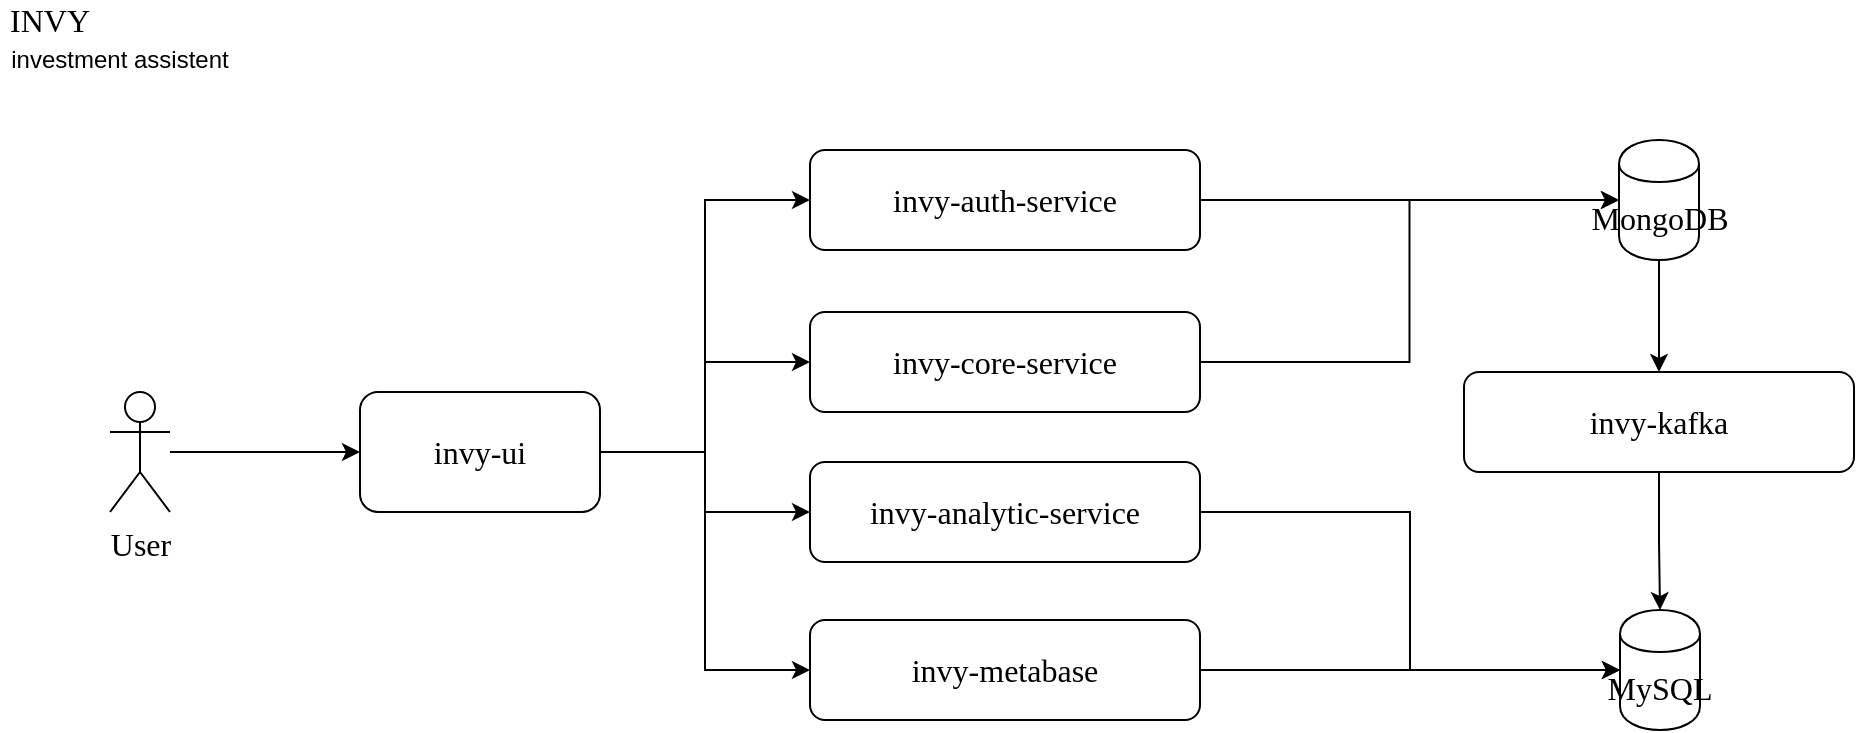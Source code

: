 <mxfile version="12.0.0" type="github" pages="1"><diagram id="U5muAcYlw0ag1JCLRIDb" name="Page-1"><mxGraphModel dx="1169" dy="722" grid="1" gridSize="10" guides="1" tooltips="1" connect="1" arrows="1" fold="1" page="1" pageScale="1" pageWidth="850" pageHeight="1100" math="0" shadow="0"><root><mxCell id="0"/><mxCell id="1" parent="0"/><mxCell id="4SFKCHGJIZ1W-jkTVPGr-1" value="INVY" style="text;html=1;strokeColor=none;fillColor=none;align=center;verticalAlign=middle;whiteSpace=wrap;rounded=0;fontSize=16;fontFamily=Verdana;" vertex="1" parent="1"><mxGeometry x="25" y="20" width="40" height="20" as="geometry"/></mxCell><mxCell id="4SFKCHGJIZ1W-jkTVPGr-2" value="investment assistent" style="text;html=1;strokeColor=none;fillColor=none;align=center;verticalAlign=middle;whiteSpace=wrap;rounded=0;" vertex="1" parent="1"><mxGeometry x="20" y="40" width="120" height="20" as="geometry"/></mxCell><mxCell id="4SFKCHGJIZ1W-jkTVPGr-12" style="edgeStyle=orthogonalEdgeStyle;rounded=0;orthogonalLoop=1;jettySize=auto;html=1;entryX=0;entryY=0.5;entryDx=0;entryDy=0;fontFamily=Verdana;fontSize=16;" edge="1" parent="1" source="4SFKCHGJIZ1W-jkTVPGr-3" target="4SFKCHGJIZ1W-jkTVPGr-9"><mxGeometry relative="1" as="geometry"/></mxCell><mxCell id="4SFKCHGJIZ1W-jkTVPGr-13" style="edgeStyle=orthogonalEdgeStyle;rounded=0;orthogonalLoop=1;jettySize=auto;html=1;fontFamily=Verdana;fontSize=16;" edge="1" parent="1" source="4SFKCHGJIZ1W-jkTVPGr-3" target="4SFKCHGJIZ1W-jkTVPGr-8"><mxGeometry relative="1" as="geometry"/></mxCell><mxCell id="4SFKCHGJIZ1W-jkTVPGr-14" style="edgeStyle=orthogonalEdgeStyle;rounded=0;orthogonalLoop=1;jettySize=auto;html=1;fontFamily=Verdana;fontSize=16;entryX=0;entryY=0.5;entryDx=0;entryDy=0;" edge="1" parent="1" source="4SFKCHGJIZ1W-jkTVPGr-3" target="4SFKCHGJIZ1W-jkTVPGr-10"><mxGeometry relative="1" as="geometry"/></mxCell><mxCell id="4SFKCHGJIZ1W-jkTVPGr-19" style="edgeStyle=orthogonalEdgeStyle;rounded=0;orthogonalLoop=1;jettySize=auto;html=1;entryX=0;entryY=0.5;entryDx=0;entryDy=0;fontFamily=Verdana;fontSize=16;" edge="1" parent="1" source="4SFKCHGJIZ1W-jkTVPGr-3" target="4SFKCHGJIZ1W-jkTVPGr-18"><mxGeometry relative="1" as="geometry"/></mxCell><mxCell id="4SFKCHGJIZ1W-jkTVPGr-3" value="invy-ui" style="rounded=1;whiteSpace=wrap;html=1;fontFamily=Verdana;fontSize=16;" vertex="1" parent="1"><mxGeometry x="200" y="216" width="120" height="60" as="geometry"/></mxCell><mxCell id="4SFKCHGJIZ1W-jkTVPGr-7" style="edgeStyle=orthogonalEdgeStyle;rounded=0;orthogonalLoop=1;jettySize=auto;html=1;entryX=0;entryY=0.5;entryDx=0;entryDy=0;fontFamily=Verdana;fontSize=16;" edge="1" parent="1" source="4SFKCHGJIZ1W-jkTVPGr-4" target="4SFKCHGJIZ1W-jkTVPGr-3"><mxGeometry relative="1" as="geometry"/></mxCell><mxCell id="4SFKCHGJIZ1W-jkTVPGr-4" value="User" style="shape=umlActor;verticalLabelPosition=bottom;labelBackgroundColor=#ffffff;verticalAlign=top;html=1;outlineConnect=0;fontFamily=Verdana;fontSize=16;" vertex="1" parent="1"><mxGeometry x="75" y="216" width="30" height="60" as="geometry"/></mxCell><mxCell id="4SFKCHGJIZ1W-jkTVPGr-25" style="edgeStyle=orthogonalEdgeStyle;rounded=0;orthogonalLoop=1;jettySize=auto;html=1;entryX=0;entryY=0.5;entryDx=0;entryDy=0;fontFamily=Verdana;fontSize=16;" edge="1" parent="1" source="4SFKCHGJIZ1W-jkTVPGr-8" target="4SFKCHGJIZ1W-jkTVPGr-15"><mxGeometry relative="1" as="geometry"/></mxCell><mxCell id="4SFKCHGJIZ1W-jkTVPGr-8" value="invy-core-service" style="rounded=1;whiteSpace=wrap;html=1;fontFamily=Verdana;fontSize=16;" vertex="1" parent="1"><mxGeometry x="425" y="176" width="195" height="50" as="geometry"/></mxCell><mxCell id="4SFKCHGJIZ1W-jkTVPGr-24" style="edgeStyle=orthogonalEdgeStyle;rounded=0;orthogonalLoop=1;jettySize=auto;html=1;fontFamily=Verdana;fontSize=16;" edge="1" parent="1" source="4SFKCHGJIZ1W-jkTVPGr-9" target="4SFKCHGJIZ1W-jkTVPGr-15"><mxGeometry relative="1" as="geometry"/></mxCell><mxCell id="4SFKCHGJIZ1W-jkTVPGr-9" value="invy-auth-service" style="rounded=1;whiteSpace=wrap;html=1;fontFamily=Verdana;fontSize=16;" vertex="1" parent="1"><mxGeometry x="425" y="95" width="195" height="50" as="geometry"/></mxCell><mxCell id="4SFKCHGJIZ1W-jkTVPGr-26" style="edgeStyle=orthogonalEdgeStyle;rounded=0;orthogonalLoop=1;jettySize=auto;html=1;entryX=0;entryY=0.5;entryDx=0;entryDy=0;fontFamily=Verdana;fontSize=16;" edge="1" parent="1" source="4SFKCHGJIZ1W-jkTVPGr-10" target="4SFKCHGJIZ1W-jkTVPGr-16"><mxGeometry relative="1" as="geometry"/></mxCell><mxCell id="4SFKCHGJIZ1W-jkTVPGr-10" value="invy-analytic-service" style="rounded=1;whiteSpace=wrap;html=1;fontFamily=Verdana;fontSize=16;" vertex="1" parent="1"><mxGeometry x="425" y="251" width="195" height="50" as="geometry"/></mxCell><mxCell id="4SFKCHGJIZ1W-jkTVPGr-27" style="edgeStyle=orthogonalEdgeStyle;rounded=0;orthogonalLoop=1;jettySize=auto;html=1;fontFamily=Verdana;fontSize=16;" edge="1" parent="1" source="4SFKCHGJIZ1W-jkTVPGr-15" target="4SFKCHGJIZ1W-jkTVPGr-23"><mxGeometry relative="1" as="geometry"/></mxCell><mxCell id="4SFKCHGJIZ1W-jkTVPGr-15" value="MongoDB" style="shape=cylinder;whiteSpace=wrap;html=1;boundedLbl=1;backgroundOutline=1;fontFamily=Verdana;fontSize=16;" vertex="1" parent="1"><mxGeometry x="829.5" y="90" width="40" height="60" as="geometry"/></mxCell><mxCell id="4SFKCHGJIZ1W-jkTVPGr-16" value="MySQL" style="shape=cylinder;whiteSpace=wrap;html=1;boundedLbl=1;backgroundOutline=1;fontFamily=Verdana;fontSize=16;" vertex="1" parent="1"><mxGeometry x="830" y="325" width="40" height="60" as="geometry"/></mxCell><mxCell id="4SFKCHGJIZ1W-jkTVPGr-20" style="edgeStyle=orthogonalEdgeStyle;rounded=0;orthogonalLoop=1;jettySize=auto;html=1;fontFamily=Verdana;fontSize=16;" edge="1" parent="1" source="4SFKCHGJIZ1W-jkTVPGr-18" target="4SFKCHGJIZ1W-jkTVPGr-16"><mxGeometry relative="1" as="geometry"/></mxCell><mxCell id="4SFKCHGJIZ1W-jkTVPGr-18" value="invy-metabase" style="rounded=1;whiteSpace=wrap;html=1;fontFamily=Verdana;fontSize=16;" vertex="1" parent="1"><mxGeometry x="425" y="330" width="195" height="50" as="geometry"/></mxCell><mxCell id="4SFKCHGJIZ1W-jkTVPGr-29" style="edgeStyle=orthogonalEdgeStyle;rounded=0;orthogonalLoop=1;jettySize=auto;html=1;entryX=0.5;entryY=0;entryDx=0;entryDy=0;fontFamily=Verdana;fontSize=16;" edge="1" parent="1" source="4SFKCHGJIZ1W-jkTVPGr-23" target="4SFKCHGJIZ1W-jkTVPGr-16"><mxGeometry relative="1" as="geometry"/></mxCell><mxCell id="4SFKCHGJIZ1W-jkTVPGr-23" value="invy-kafka" style="rounded=1;whiteSpace=wrap;html=1;fontFamily=Verdana;fontSize=16;" vertex="1" parent="1"><mxGeometry x="752" y="206" width="195" height="50" as="geometry"/></mxCell></root></mxGraphModel></diagram></mxfile>